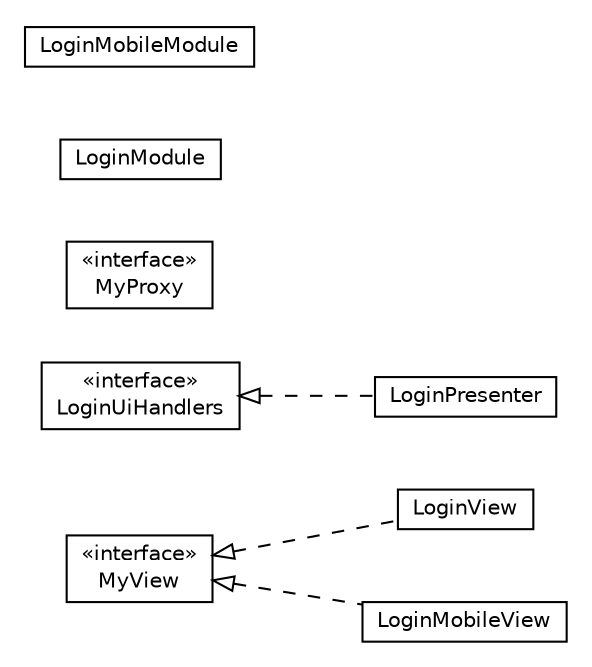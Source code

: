 #!/usr/local/bin/dot
#
# Class diagram 
# Generated by UMLGraph version R5_6-24-gf6e263 (http://www.umlgraph.org/)
#

digraph G {
	edge [fontname="Helvetica",fontsize=10,labelfontname="Helvetica",labelfontsize=10];
	node [fontname="Helvetica",fontsize=10,shape=plaintext];
	nodesep=0.25;
	ranksep=0.5;
	rankdir=LR;
	// com.gwtplatform.carstore.client.application.login.LoginView
	c33645 [label=<<table title="com.gwtplatform.carstore.client.application.login.LoginView" border="0" cellborder="1" cellspacing="0" cellpadding="2" port="p" href="./LoginView.html">
		<tr><td><table border="0" cellspacing="0" cellpadding="1">
<tr><td align="center" balign="center"> LoginView </td></tr>
		</table></td></tr>
		</table>>, URL="./LoginView.html", fontname="Helvetica", fontcolor="black", fontsize=10.0];
	// com.gwtplatform.carstore.client.application.login.LoginUiHandlers
	c33646 [label=<<table title="com.gwtplatform.carstore.client.application.login.LoginUiHandlers" border="0" cellborder="1" cellspacing="0" cellpadding="2" port="p" href="./LoginUiHandlers.html">
		<tr><td><table border="0" cellspacing="0" cellpadding="1">
<tr><td align="center" balign="center"> &#171;interface&#187; </td></tr>
<tr><td align="center" balign="center"> LoginUiHandlers </td></tr>
		</table></td></tr>
		</table>>, URL="./LoginUiHandlers.html", fontname="Helvetica", fontcolor="black", fontsize=10.0];
	// com.gwtplatform.carstore.client.application.login.LoginPresenter
	c33647 [label=<<table title="com.gwtplatform.carstore.client.application.login.LoginPresenter" border="0" cellborder="1" cellspacing="0" cellpadding="2" port="p" href="./LoginPresenter.html">
		<tr><td><table border="0" cellspacing="0" cellpadding="1">
<tr><td align="center" balign="center"> LoginPresenter </td></tr>
		</table></td></tr>
		</table>>, URL="./LoginPresenter.html", fontname="Helvetica", fontcolor="black", fontsize=10.0];
	// com.gwtplatform.carstore.client.application.login.LoginPresenter.MyView
	c33648 [label=<<table title="com.gwtplatform.carstore.client.application.login.LoginPresenter.MyView" border="0" cellborder="1" cellspacing="0" cellpadding="2" port="p" href="./LoginPresenter.MyView.html">
		<tr><td><table border="0" cellspacing="0" cellpadding="1">
<tr><td align="center" balign="center"> &#171;interface&#187; </td></tr>
<tr><td align="center" balign="center"> MyView </td></tr>
		</table></td></tr>
		</table>>, URL="./LoginPresenter.MyView.html", fontname="Helvetica", fontcolor="black", fontsize=10.0];
	// com.gwtplatform.carstore.client.application.login.LoginPresenter.MyProxy
	c33649 [label=<<table title="com.gwtplatform.carstore.client.application.login.LoginPresenter.MyProxy" border="0" cellborder="1" cellspacing="0" cellpadding="2" port="p" href="./LoginPresenter.MyProxy.html">
		<tr><td><table border="0" cellspacing="0" cellpadding="1">
<tr><td align="center" balign="center"> &#171;interface&#187; </td></tr>
<tr><td align="center" balign="center"> MyProxy </td></tr>
		</table></td></tr>
		</table>>, URL="./LoginPresenter.MyProxy.html", fontname="Helvetica", fontcolor="black", fontsize=10.0];
	// com.gwtplatform.carstore.client.application.login.LoginModule
	c33650 [label=<<table title="com.gwtplatform.carstore.client.application.login.LoginModule" border="0" cellborder="1" cellspacing="0" cellpadding="2" port="p" href="./LoginModule.html">
		<tr><td><table border="0" cellspacing="0" cellpadding="1">
<tr><td align="center" balign="center"> LoginModule </td></tr>
		</table></td></tr>
		</table>>, URL="./LoginModule.html", fontname="Helvetica", fontcolor="black", fontsize=10.0];
	// com.gwtplatform.carstore.client.application.login.LoginMobileView
	c33651 [label=<<table title="com.gwtplatform.carstore.client.application.login.LoginMobileView" border="0" cellborder="1" cellspacing="0" cellpadding="2" port="p" href="./LoginMobileView.html">
		<tr><td><table border="0" cellspacing="0" cellpadding="1">
<tr><td align="center" balign="center"> LoginMobileView </td></tr>
		</table></td></tr>
		</table>>, URL="./LoginMobileView.html", fontname="Helvetica", fontcolor="black", fontsize=10.0];
	// com.gwtplatform.carstore.client.application.login.LoginMobileModule
	c33652 [label=<<table title="com.gwtplatform.carstore.client.application.login.LoginMobileModule" border="0" cellborder="1" cellspacing="0" cellpadding="2" port="p" href="./LoginMobileModule.html">
		<tr><td><table border="0" cellspacing="0" cellpadding="1">
<tr><td align="center" balign="center"> LoginMobileModule </td></tr>
		</table></td></tr>
		</table>>, URL="./LoginMobileModule.html", fontname="Helvetica", fontcolor="black", fontsize=10.0];
	//com.gwtplatform.carstore.client.application.login.LoginView implements com.gwtplatform.carstore.client.application.login.LoginPresenter.MyView
	c33648:p -> c33645:p [dir=back,arrowtail=empty,style=dashed];
	//com.gwtplatform.carstore.client.application.login.LoginPresenter implements com.gwtplatform.carstore.client.application.login.LoginUiHandlers
	c33646:p -> c33647:p [dir=back,arrowtail=empty,style=dashed];
	//com.gwtplatform.carstore.client.application.login.LoginMobileView implements com.gwtplatform.carstore.client.application.login.LoginPresenter.MyView
	c33648:p -> c33651:p [dir=back,arrowtail=empty,style=dashed];
}

